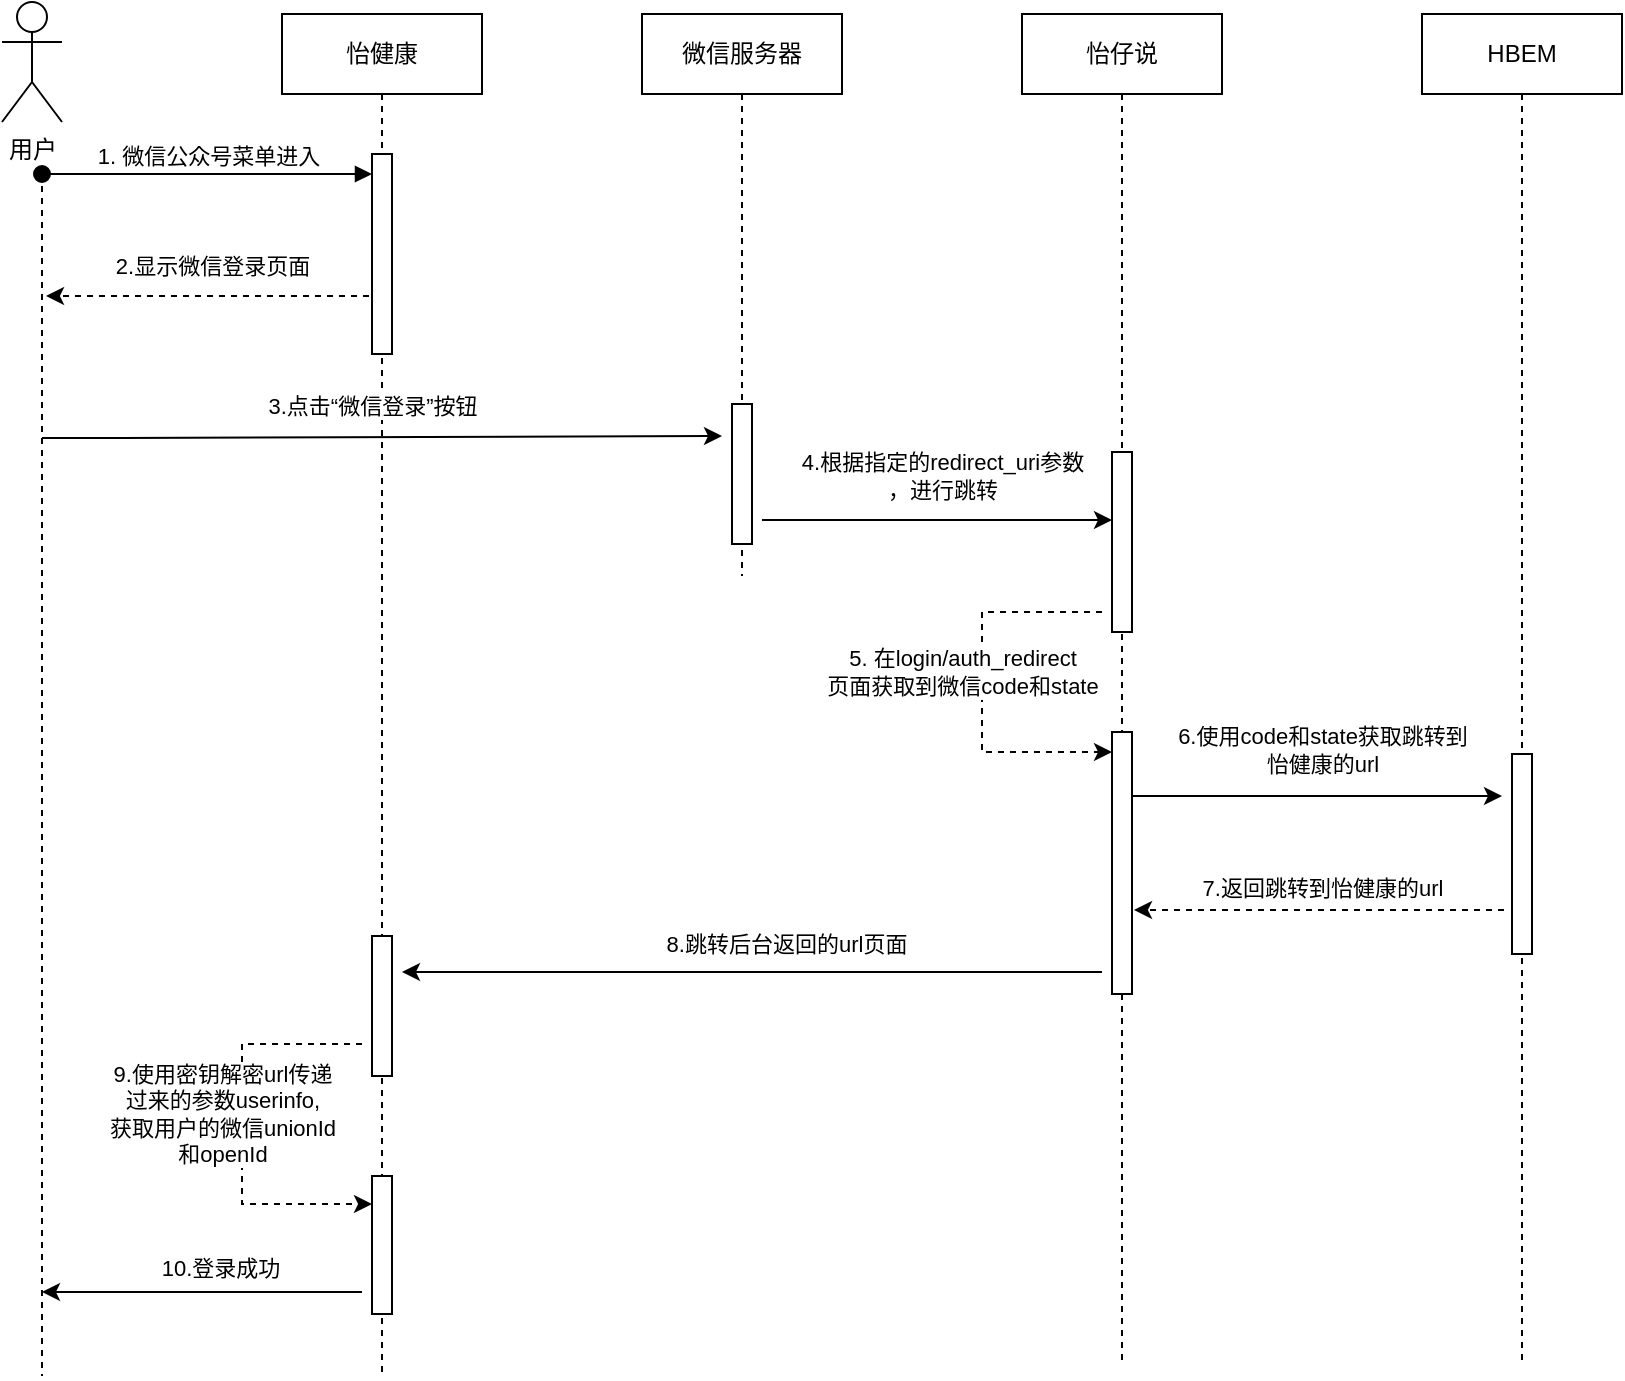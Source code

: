 <mxfile version="20.8.20" type="github">
  <diagram id="C5RBs43oDa-KdzZeNtuy" name="Page-1">
    <mxGraphModel dx="1221" dy="676" grid="1" gridSize="10" guides="1" tooltips="1" connect="1" arrows="1" fold="1" page="1" pageScale="1" pageWidth="583" pageHeight="827" background="#ffffff" math="0" shadow="0">
      <root>
        <mxCell id="WIyWlLk6GJQsqaUBKTNV-0" />
        <mxCell id="WIyWlLk6GJQsqaUBKTNV-1" parent="WIyWlLk6GJQsqaUBKTNV-0" />
        <mxCell id="FVgnyzEIImq9gnzeDGXT-4" value="怡仔说" style="shape=umlLifeline;perimeter=lifelinePerimeter;whiteSpace=wrap;html=1;container=0;dropTarget=0;collapsible=0;recursiveResize=0;outlineConnect=0;portConstraint=eastwest;newEdgeStyle={&quot;edgeStyle&quot;:&quot;elbowEdgeStyle&quot;,&quot;elbow&quot;:&quot;vertical&quot;,&quot;curved&quot;:0,&quot;rounded&quot;:0};" vertex="1" parent="WIyWlLk6GJQsqaUBKTNV-1">
          <mxGeometry x="700" y="99" width="100" height="675" as="geometry" />
        </mxCell>
        <mxCell id="FVgnyzEIImq9gnzeDGXT-5" value="" style="html=1;points=[];perimeter=orthogonalPerimeter;outlineConnect=0;targetShapes=umlLifeline;portConstraint=eastwest;newEdgeStyle={&quot;edgeStyle&quot;:&quot;elbowEdgeStyle&quot;,&quot;elbow&quot;:&quot;vertical&quot;,&quot;curved&quot;:0,&quot;rounded&quot;:0};" vertex="1" parent="FVgnyzEIImq9gnzeDGXT-4">
          <mxGeometry x="45" y="219" width="10" height="90" as="geometry" />
        </mxCell>
        <mxCell id="FVgnyzEIImq9gnzeDGXT-30" value="" style="html=1;points=[];perimeter=orthogonalPerimeter;outlineConnect=0;targetShapes=umlLifeline;portConstraint=eastwest;newEdgeStyle={&quot;edgeStyle&quot;:&quot;elbowEdgeStyle&quot;,&quot;elbow&quot;:&quot;vertical&quot;,&quot;curved&quot;:0,&quot;rounded&quot;:0};" vertex="1" parent="FVgnyzEIImq9gnzeDGXT-4">
          <mxGeometry x="45" y="359" width="10" height="131" as="geometry" />
        </mxCell>
        <mxCell id="FVgnyzEIImq9gnzeDGXT-32" value="5. 在login/auth_redirect&lt;br&gt;页面获取到微信code和state" style="endArrow=classic;html=1;rounded=0;dashed=1;" edge="1" parent="FVgnyzEIImq9gnzeDGXT-4" target="FVgnyzEIImq9gnzeDGXT-30">
          <mxGeometry x="-0.077" y="-10" width="50" height="50" relative="1" as="geometry">
            <mxPoint x="40" y="299" as="sourcePoint" />
            <mxPoint x="-20" y="329" as="targetPoint" />
            <Array as="points">
              <mxPoint x="-20" y="299" />
              <mxPoint x="-20" y="329" />
              <mxPoint x="-20" y="369" />
            </Array>
            <mxPoint as="offset" />
          </mxGeometry>
        </mxCell>
        <mxCell id="FVgnyzEIImq9gnzeDGXT-10" value="HBEM" style="shape=umlLifeline;perimeter=lifelinePerimeter;whiteSpace=wrap;html=1;container=0;dropTarget=0;collapsible=0;recursiveResize=0;outlineConnect=0;portConstraint=eastwest;newEdgeStyle={&quot;edgeStyle&quot;:&quot;elbowEdgeStyle&quot;,&quot;elbow&quot;:&quot;vertical&quot;,&quot;curved&quot;:0,&quot;rounded&quot;:0};" vertex="1" parent="WIyWlLk6GJQsqaUBKTNV-1">
          <mxGeometry x="900" y="99" width="100" height="675" as="geometry" />
        </mxCell>
        <mxCell id="FVgnyzEIImq9gnzeDGXT-33" value="" style="html=1;points=[];perimeter=orthogonalPerimeter;outlineConnect=0;targetShapes=umlLifeline;portConstraint=eastwest;newEdgeStyle={&quot;edgeStyle&quot;:&quot;elbowEdgeStyle&quot;,&quot;elbow&quot;:&quot;vertical&quot;,&quot;curved&quot;:0,&quot;rounded&quot;:0};" vertex="1" parent="FVgnyzEIImq9gnzeDGXT-10">
          <mxGeometry x="45" y="370" width="10" height="100" as="geometry" />
        </mxCell>
        <mxCell id="FVgnyzEIImq9gnzeDGXT-14" style="edgeStyle=orthogonalEdgeStyle;rounded=0;orthogonalLoop=1;jettySize=auto;html=1;dashed=1;endArrow=none;endFill=0;" edge="1" parent="WIyWlLk6GJQsqaUBKTNV-1">
          <mxGeometry relative="1" as="geometry">
            <mxPoint x="210" y="780" as="targetPoint" />
            <mxPoint x="210" y="185" as="sourcePoint" />
          </mxGeometry>
        </mxCell>
        <mxCell id="FVgnyzEIImq9gnzeDGXT-12" value="用户" style="shape=umlActor;verticalLabelPosition=bottom;verticalAlign=top;html=1;outlineConnect=0;" vertex="1" parent="WIyWlLk6GJQsqaUBKTNV-1">
          <mxGeometry x="190" y="93" width="30" height="60" as="geometry" />
        </mxCell>
        <mxCell id="FVgnyzEIImq9gnzeDGXT-25" value="" style="endArrow=classic;html=1;rounded=0;dashed=1;" edge="1" parent="WIyWlLk6GJQsqaUBKTNV-1" source="FVgnyzEIImq9gnzeDGXT-0">
          <mxGeometry width="50" height="50" relative="1" as="geometry">
            <mxPoint x="362" y="240" as="sourcePoint" />
            <mxPoint x="212" y="240" as="targetPoint" />
          </mxGeometry>
        </mxCell>
        <mxCell id="FVgnyzEIImq9gnzeDGXT-26" value="2.显示微信登录页面" style="edgeLabel;html=1;align=center;verticalAlign=middle;resizable=0;points=[];" vertex="1" connectable="0" parent="FVgnyzEIImq9gnzeDGXT-25">
          <mxGeometry x="-0.479" y="-4" relative="1" as="geometry">
            <mxPoint x="-41" y="-11" as="offset" />
          </mxGeometry>
        </mxCell>
        <mxCell id="FVgnyzEIImq9gnzeDGXT-0" value="怡健康" style="shape=umlLifeline;perimeter=lifelinePerimeter;whiteSpace=wrap;html=1;container=0;dropTarget=0;collapsible=0;recursiveResize=0;outlineConnect=0;portConstraint=eastwest;newEdgeStyle={&quot;edgeStyle&quot;:&quot;elbowEdgeStyle&quot;,&quot;elbow&quot;:&quot;vertical&quot;,&quot;curved&quot;:0,&quot;rounded&quot;:0};" vertex="1" parent="WIyWlLk6GJQsqaUBKTNV-1">
          <mxGeometry x="330" y="99" width="100" height="681" as="geometry" />
        </mxCell>
        <mxCell id="FVgnyzEIImq9gnzeDGXT-1" value="" style="html=1;points=[];perimeter=orthogonalPerimeter;outlineConnect=0;targetShapes=umlLifeline;portConstraint=eastwest;newEdgeStyle={&quot;edgeStyle&quot;:&quot;elbowEdgeStyle&quot;,&quot;elbow&quot;:&quot;vertical&quot;,&quot;curved&quot;:0,&quot;rounded&quot;:0};" vertex="1" parent="FVgnyzEIImq9gnzeDGXT-0">
          <mxGeometry x="45" y="70" width="10" height="100" as="geometry" />
        </mxCell>
        <mxCell id="FVgnyzEIImq9gnzeDGXT-2" value="1. 微信公众号菜单进入" style="html=1;verticalAlign=bottom;startArrow=oval;endArrow=block;startSize=8;edgeStyle=elbowEdgeStyle;elbow=vertical;curved=0;rounded=0;" edge="1" parent="FVgnyzEIImq9gnzeDGXT-0" target="FVgnyzEIImq9gnzeDGXT-1">
          <mxGeometry relative="1" as="geometry">
            <mxPoint x="-120" y="80" as="sourcePoint" />
          </mxGeometry>
        </mxCell>
        <mxCell id="FVgnyzEIImq9gnzeDGXT-36" value="" style="html=1;points=[];perimeter=orthogonalPerimeter;outlineConnect=0;targetShapes=umlLifeline;portConstraint=eastwest;newEdgeStyle={&quot;edgeStyle&quot;:&quot;elbowEdgeStyle&quot;,&quot;elbow&quot;:&quot;vertical&quot;,&quot;curved&quot;:0,&quot;rounded&quot;:0};" vertex="1" parent="FVgnyzEIImq9gnzeDGXT-0">
          <mxGeometry x="45" y="461" width="10" height="70" as="geometry" />
        </mxCell>
        <mxCell id="FVgnyzEIImq9gnzeDGXT-41" value="" style="html=1;points=[];perimeter=orthogonalPerimeter;outlineConnect=0;targetShapes=umlLifeline;portConstraint=eastwest;newEdgeStyle={&quot;edgeStyle&quot;:&quot;elbowEdgeStyle&quot;,&quot;elbow&quot;:&quot;vertical&quot;,&quot;curved&quot;:0,&quot;rounded&quot;:0};" vertex="1" parent="FVgnyzEIImq9gnzeDGXT-0">
          <mxGeometry x="45" y="581" width="10" height="69" as="geometry" />
        </mxCell>
        <mxCell id="FVgnyzEIImq9gnzeDGXT-27" value="3.点击“微信登录”按钮" style="endArrow=classic;html=1;rounded=0;" edge="1" parent="WIyWlLk6GJQsqaUBKTNV-1">
          <mxGeometry x="-0.03" y="16" width="50" height="50" relative="1" as="geometry">
            <mxPoint x="210" y="311" as="sourcePoint" />
            <mxPoint x="550" y="310" as="targetPoint" />
            <Array as="points">
              <mxPoint x="250" y="311" />
            </Array>
            <mxPoint as="offset" />
          </mxGeometry>
        </mxCell>
        <mxCell id="FVgnyzEIImq9gnzeDGXT-34" value="6.使用code和state获取跳转到&lt;br&gt;怡健康的url" style="endArrow=classic;html=1;rounded=0;" edge="1" parent="WIyWlLk6GJQsqaUBKTNV-1">
          <mxGeometry x="0.027" y="23" width="50" height="50" relative="1" as="geometry">
            <mxPoint x="755" y="490" as="sourcePoint" />
            <mxPoint x="940" y="490" as="targetPoint" />
            <Array as="points">
              <mxPoint x="820" y="490" />
            </Array>
            <mxPoint as="offset" />
          </mxGeometry>
        </mxCell>
        <mxCell id="FVgnyzEIImq9gnzeDGXT-35" value="7.返回跳转到怡健康的url" style="endArrow=classic;html=1;rounded=0;dashed=1;" edge="1" parent="WIyWlLk6GJQsqaUBKTNV-1">
          <mxGeometry x="-0.016" y="-11" width="50" height="50" relative="1" as="geometry">
            <mxPoint x="941" y="547" as="sourcePoint" />
            <mxPoint x="756" y="547" as="targetPoint" />
            <mxPoint as="offset" />
          </mxGeometry>
        </mxCell>
        <mxCell id="FVgnyzEIImq9gnzeDGXT-37" value="8.跳转后台返回的url页面" style="endArrow=classic;html=1;rounded=0;" edge="1" parent="WIyWlLk6GJQsqaUBKTNV-1">
          <mxGeometry x="-0.095" y="-14" width="50" height="50" relative="1" as="geometry">
            <mxPoint x="740" y="578" as="sourcePoint" />
            <mxPoint x="390" y="578" as="targetPoint" />
            <mxPoint as="offset" />
          </mxGeometry>
        </mxCell>
        <mxCell id="FVgnyzEIImq9gnzeDGXT-38" value="9.使用密钥解密url传递&lt;br&gt;过来的参数userinfo,&lt;br&gt;获取用户的微信unionId&lt;br&gt;和openId" style="endArrow=classic;html=1;rounded=0;dashed=1;" edge="1" parent="WIyWlLk6GJQsqaUBKTNV-1">
          <mxGeometry x="-0.077" y="-10" width="50" height="50" relative="1" as="geometry">
            <mxPoint x="370" y="614" as="sourcePoint" />
            <mxPoint x="375" y="694" as="targetPoint" />
            <Array as="points">
              <mxPoint x="360" y="614" />
              <mxPoint x="340" y="614" />
              <mxPoint x="310" y="614" />
              <mxPoint x="310" y="654" />
              <mxPoint x="310" y="694" />
            </Array>
            <mxPoint as="offset" />
          </mxGeometry>
        </mxCell>
        <mxCell id="FVgnyzEIImq9gnzeDGXT-39" value="" style="endArrow=classic;html=1;rounded=0;" edge="1" parent="WIyWlLk6GJQsqaUBKTNV-1">
          <mxGeometry width="50" height="50" relative="1" as="geometry">
            <mxPoint x="370" y="738" as="sourcePoint" />
            <mxPoint x="210" y="738" as="targetPoint" />
          </mxGeometry>
        </mxCell>
        <mxCell id="FVgnyzEIImq9gnzeDGXT-40" value="10.登录成功" style="edgeLabel;html=1;align=center;verticalAlign=middle;resizable=0;points=[];" vertex="1" connectable="0" parent="FVgnyzEIImq9gnzeDGXT-39">
          <mxGeometry x="-0.113" y="2" relative="1" as="geometry">
            <mxPoint y="-14" as="offset" />
          </mxGeometry>
        </mxCell>
        <mxCell id="FVgnyzEIImq9gnzeDGXT-50" value="微信服务器" style="shape=umlLifeline;perimeter=lifelinePerimeter;whiteSpace=wrap;html=1;container=0;dropTarget=0;collapsible=0;recursiveResize=0;outlineConnect=0;portConstraint=eastwest;newEdgeStyle={&quot;edgeStyle&quot;:&quot;elbowEdgeStyle&quot;,&quot;elbow&quot;:&quot;vertical&quot;,&quot;curved&quot;:0,&quot;rounded&quot;:0};" vertex="1" parent="WIyWlLk6GJQsqaUBKTNV-1">
          <mxGeometry x="510" y="99" width="100" height="281" as="geometry" />
        </mxCell>
        <mxCell id="FVgnyzEIImq9gnzeDGXT-51" value="" style="html=1;points=[];perimeter=orthogonalPerimeter;outlineConnect=0;targetShapes=umlLifeline;portConstraint=eastwest;newEdgeStyle={&quot;edgeStyle&quot;:&quot;elbowEdgeStyle&quot;,&quot;elbow&quot;:&quot;vertical&quot;,&quot;curved&quot;:0,&quot;rounded&quot;:0};" vertex="1" parent="FVgnyzEIImq9gnzeDGXT-50">
          <mxGeometry x="45" y="195" width="10" height="70" as="geometry" />
        </mxCell>
        <mxCell id="FVgnyzEIImq9gnzeDGXT-56" value="4.根据指定的redirect_uri参数&lt;br&gt;，进行跳转" style="endArrow=classic;html=1;rounded=0;" edge="1" parent="WIyWlLk6GJQsqaUBKTNV-1" target="FVgnyzEIImq9gnzeDGXT-5">
          <mxGeometry x="0.029" y="22" width="50" height="50" relative="1" as="geometry">
            <mxPoint x="570" y="352" as="sourcePoint" />
            <mxPoint x="829.5" y="352" as="targetPoint" />
            <mxPoint as="offset" />
          </mxGeometry>
        </mxCell>
      </root>
    </mxGraphModel>
  </diagram>
</mxfile>
